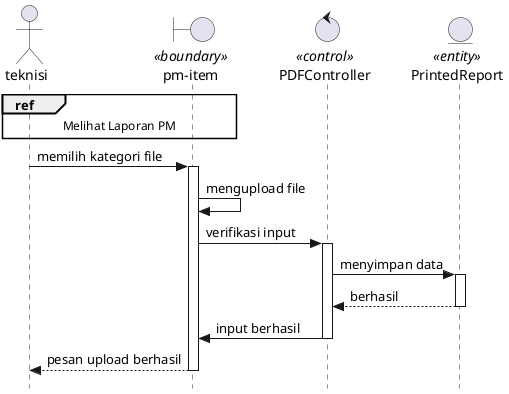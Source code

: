 @startuml createPmScanned

skinparam style strictuml

actor teknisi
boundary "pm-item" as item <<boundary>>
control PDFController <<control>>
entity PrintedReport <<entity>>

ref over teknisi, item : Melihat Laporan PM

teknisi -> item : memilih kategori file
    activate item
item -> item : mengupload file
item -> PDFController : verifikasi input
    activate PDFController
PDFController -> PrintedReport : menyimpan data
    activate PrintedReport
    return berhasil 
PDFController -> item : input berhasil
    deactivate PDFController
item --> teknisi : pesan upload berhasil
    deactivate item

@enduml



@startuml viewPmScanned

skinparam style strictuml

actor teknisi
boundary "pm-item" as item <<boundary>>

ref over teknisi, item : Melihat Laporan PM

teknisi -> item : memilih menu view
    activate item
item -> item : menampilkan file\nyang telah diunggah

@enduml



@startuml editPmScanned

skinparam style strictuml

actor teknisi
boundary "pm-item" as item <<boundary>>
control PDFController <<control>>
entity PrintedReport <<entity>>

ref over teknisi, item : Melihat Laporan PM

teknisi -> item : memilih menu change file
    activate item
item -> item : memilih\nkategori file
item -> item : mengupload file
item -> PDFController : verifikasi input
    activate PDFController
PDFController -> PrintedReport : menyimpan data
    activate PrintedReport
    return berhasil 
PDFController -> item : input berhasil
    deactivate PDFController
item --> teknisi : pesan upload berhasil
    deactivate item

@enduml



@startuml deletePmScanned

skinparam style strictuml

actor teknisi
boundary "pm-item" as item <<boundary>>
control PDFController <<control>>
entity PrintedReport <<entity>>

ref over teknisi, item : Melihat Laporan PM

teknisi -> item : memilih menu delete
    activate item
    return dialog konfirmasi

alt memilih yes
    teknisi -> item : memilih yes
        activate item
    item -> PDFController : memilih menghapus
        activate PDFController
    PDFController -> PrintedReport : menghapus data\ndari database
        activate PrintedReport
        return berhasil 
    PDFController -> item : berhasil dihapus
        deactivate PDFController
    item --> teknisi : pesan delete berhasil
        deactivate item
else memilih cancel  
    teknisi -> item : kembali ke list
        activate item
end

@enduml